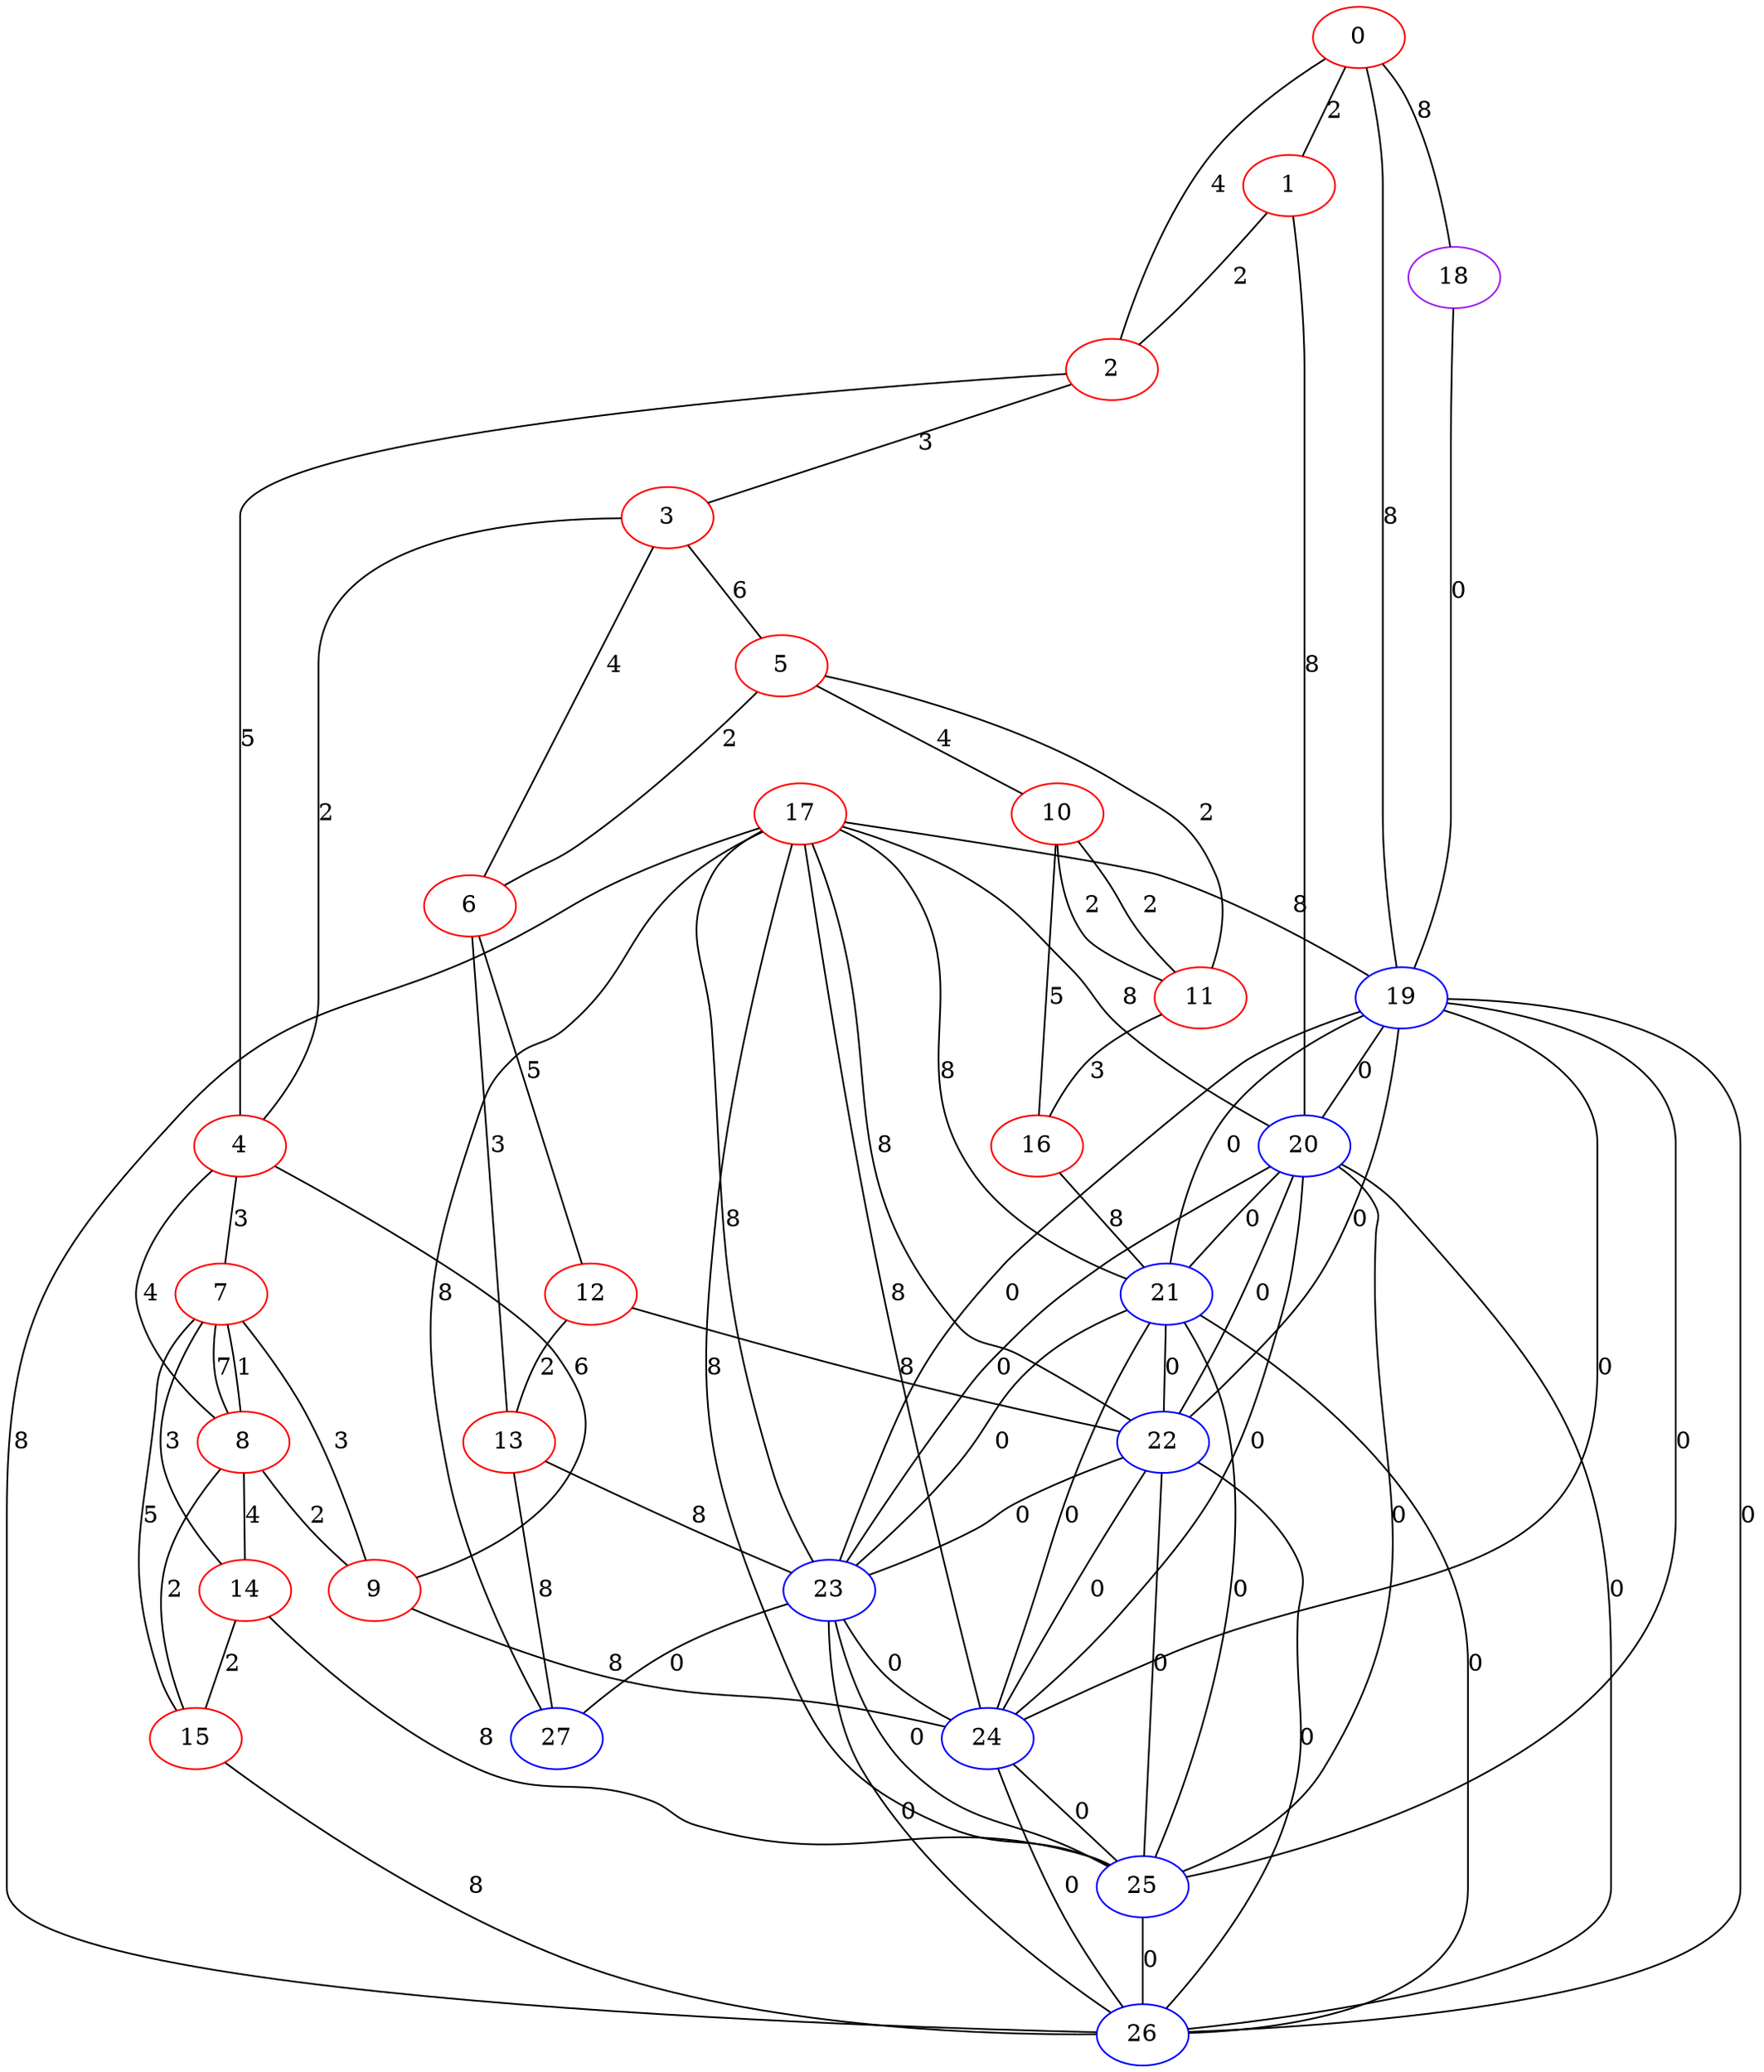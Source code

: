 graph "" {
0 [color=red, weight=1];
1 [color=red, weight=1];
2 [color=red, weight=1];
3 [color=red, weight=1];
4 [color=red, weight=1];
5 [color=red, weight=1];
6 [color=red, weight=1];
7 [color=red, weight=1];
8 [color=red, weight=1];
9 [color=red, weight=1];
10 [color=red, weight=1];
11 [color=red, weight=1];
12 [color=red, weight=1];
13 [color=red, weight=1];
14 [color=red, weight=1];
15 [color=red, weight=1];
16 [color=red, weight=1];
17 [color=red, weight=1];
18 [color=purple, weight=4];
19 [color=blue, weight=3];
20 [color=blue, weight=3];
21 [color=blue, weight=3];
22 [color=blue, weight=3];
23 [color=blue, weight=3];
24 [color=blue, weight=3];
25 [color=blue, weight=3];
26 [color=blue, weight=3];
27 [color=blue, weight=3];
0 -- 1  [key=0, label=2];
0 -- 2  [key=0, label=4];
0 -- 19  [key=0, label=8];
0 -- 18  [key=0, label=8];
1 -- 2  [key=0, label=2];
1 -- 20  [key=0, label=8];
2 -- 3  [key=0, label=3];
2 -- 4  [key=0, label=5];
3 -- 4  [key=0, label=2];
3 -- 5  [key=0, label=6];
3 -- 6  [key=0, label=4];
4 -- 8  [key=0, label=4];
4 -- 9  [key=0, label=6];
4 -- 7  [key=0, label=3];
5 -- 10  [key=0, label=4];
5 -- 11  [key=0, label=2];
5 -- 6  [key=0, label=2];
6 -- 12  [key=0, label=5];
6 -- 13  [key=0, label=3];
7 -- 8  [key=0, label=7];
7 -- 8  [key=1, label=1];
7 -- 9  [key=0, label=3];
7 -- 14  [key=0, label=3];
7 -- 15  [key=0, label=5];
8 -- 9  [key=0, label=2];
8 -- 15  [key=0, label=2];
8 -- 14  [key=0, label=4];
9 -- 24  [key=0, label=8];
10 -- 16  [key=0, label=5];
10 -- 11  [key=0, label=2];
10 -- 11  [key=1, label=2];
11 -- 16  [key=0, label=3];
12 -- 22  [key=0, label=8];
12 -- 13  [key=0, label=2];
13 -- 27  [key=0, label=8];
13 -- 23  [key=0, label=8];
14 -- 25  [key=0, label=8];
14 -- 15  [key=0, label=2];
15 -- 26  [key=0, label=8];
16 -- 21  [key=0, label=8];
17 -- 19  [key=0, label=8];
17 -- 20  [key=0, label=8];
17 -- 21  [key=0, label=8];
17 -- 22  [key=0, label=8];
17 -- 23  [key=0, label=8];
17 -- 24  [key=0, label=8];
17 -- 25  [key=0, label=8];
17 -- 26  [key=0, label=8];
17 -- 27  [key=0, label=8];
18 -- 19  [key=0, label=0];
19 -- 20  [key=0, label=0];
19 -- 21  [key=0, label=0];
19 -- 22  [key=0, label=0];
19 -- 23  [key=0, label=0];
19 -- 24  [key=0, label=0];
19 -- 25  [key=0, label=0];
19 -- 26  [key=0, label=0];
20 -- 21  [key=0, label=0];
20 -- 22  [key=0, label=0];
20 -- 23  [key=0, label=0];
20 -- 24  [key=0, label=0];
20 -- 25  [key=0, label=0];
20 -- 26  [key=0, label=0];
21 -- 22  [key=0, label=0];
21 -- 23  [key=0, label=0];
21 -- 24  [key=0, label=0];
21 -- 25  [key=0, label=0];
21 -- 26  [key=0, label=0];
22 -- 23  [key=0, label=0];
22 -- 24  [key=0, label=0];
22 -- 25  [key=0, label=0];
22 -- 26  [key=0, label=0];
23 -- 24  [key=0, label=0];
23 -- 25  [key=0, label=0];
23 -- 26  [key=0, label=0];
23 -- 27  [key=0, label=0];
24 -- 25  [key=0, label=0];
24 -- 26  [key=0, label=0];
25 -- 26  [key=0, label=0];
}
